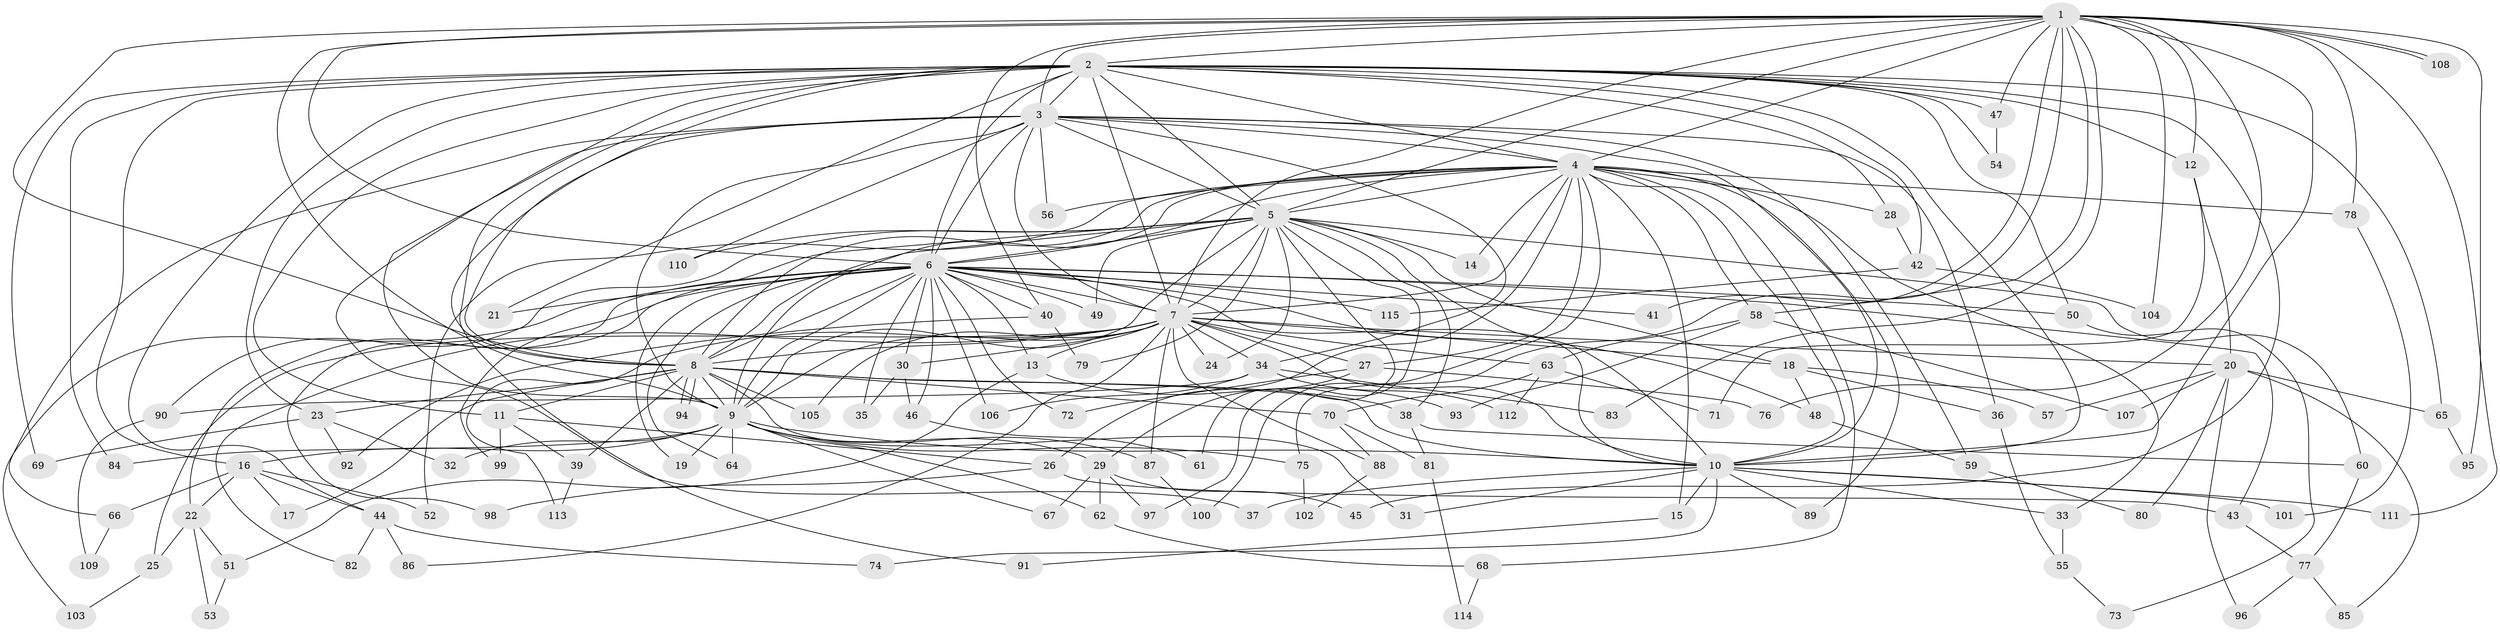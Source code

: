 // Generated by graph-tools (version 1.1) at 2025/11/02/27/25 16:11:02]
// undirected, 115 vertices, 255 edges
graph export_dot {
graph [start="1"]
  node [color=gray90,style=filled];
  1;
  2;
  3;
  4;
  5;
  6;
  7;
  8;
  9;
  10;
  11;
  12;
  13;
  14;
  15;
  16;
  17;
  18;
  19;
  20;
  21;
  22;
  23;
  24;
  25;
  26;
  27;
  28;
  29;
  30;
  31;
  32;
  33;
  34;
  35;
  36;
  37;
  38;
  39;
  40;
  41;
  42;
  43;
  44;
  45;
  46;
  47;
  48;
  49;
  50;
  51;
  52;
  53;
  54;
  55;
  56;
  57;
  58;
  59;
  60;
  61;
  62;
  63;
  64;
  65;
  66;
  67;
  68;
  69;
  70;
  71;
  72;
  73;
  74;
  75;
  76;
  77;
  78;
  79;
  80;
  81;
  82;
  83;
  84;
  85;
  86;
  87;
  88;
  89;
  90;
  91;
  92;
  93;
  94;
  95;
  96;
  97;
  98;
  99;
  100;
  101;
  102;
  103;
  104;
  105;
  106;
  107;
  108;
  109;
  110;
  111;
  112;
  113;
  114;
  115;
  1 -- 2;
  1 -- 3;
  1 -- 4;
  1 -- 5;
  1 -- 6;
  1 -- 7;
  1 -- 8;
  1 -- 9;
  1 -- 10;
  1 -- 12;
  1 -- 40;
  1 -- 41;
  1 -- 47;
  1 -- 58;
  1 -- 75;
  1 -- 76;
  1 -- 78;
  1 -- 83;
  1 -- 95;
  1 -- 104;
  1 -- 108;
  1 -- 108;
  1 -- 111;
  2 -- 3;
  2 -- 4;
  2 -- 5;
  2 -- 6;
  2 -- 7;
  2 -- 8;
  2 -- 9;
  2 -- 10;
  2 -- 11;
  2 -- 12;
  2 -- 16;
  2 -- 21;
  2 -- 23;
  2 -- 28;
  2 -- 42;
  2 -- 44;
  2 -- 45;
  2 -- 47;
  2 -- 50;
  2 -- 54;
  2 -- 65;
  2 -- 69;
  2 -- 84;
  2 -- 91;
  3 -- 4;
  3 -- 5;
  3 -- 6;
  3 -- 7;
  3 -- 8;
  3 -- 9;
  3 -- 10;
  3 -- 34;
  3 -- 36;
  3 -- 37;
  3 -- 56;
  3 -- 59;
  3 -- 66;
  3 -- 110;
  4 -- 5;
  4 -- 6;
  4 -- 7;
  4 -- 8;
  4 -- 9;
  4 -- 10;
  4 -- 14;
  4 -- 15;
  4 -- 26;
  4 -- 27;
  4 -- 28;
  4 -- 33;
  4 -- 52;
  4 -- 56;
  4 -- 58;
  4 -- 68;
  4 -- 78;
  4 -- 89;
  4 -- 100;
  5 -- 6;
  5 -- 7;
  5 -- 8;
  5 -- 9;
  5 -- 10;
  5 -- 14;
  5 -- 18;
  5 -- 24;
  5 -- 38;
  5 -- 49;
  5 -- 60;
  5 -- 61;
  5 -- 79;
  5 -- 90;
  5 -- 97;
  5 -- 99;
  5 -- 110;
  6 -- 7;
  6 -- 8;
  6 -- 9;
  6 -- 10;
  6 -- 13;
  6 -- 19;
  6 -- 21;
  6 -- 22;
  6 -- 30;
  6 -- 35;
  6 -- 40;
  6 -- 41;
  6 -- 43;
  6 -- 46;
  6 -- 48;
  6 -- 49;
  6 -- 50;
  6 -- 64;
  6 -- 72;
  6 -- 98;
  6 -- 103;
  6 -- 106;
  6 -- 115;
  7 -- 8;
  7 -- 9;
  7 -- 10;
  7 -- 13;
  7 -- 18;
  7 -- 20;
  7 -- 24;
  7 -- 25;
  7 -- 27;
  7 -- 30;
  7 -- 34;
  7 -- 63;
  7 -- 82;
  7 -- 86;
  7 -- 87;
  7 -- 88;
  7 -- 105;
  7 -- 113;
  8 -- 9;
  8 -- 10;
  8 -- 11;
  8 -- 17;
  8 -- 23;
  8 -- 31;
  8 -- 38;
  8 -- 39;
  8 -- 70;
  8 -- 94;
  8 -- 94;
  8 -- 105;
  9 -- 10;
  9 -- 16;
  9 -- 19;
  9 -- 29;
  9 -- 32;
  9 -- 62;
  9 -- 64;
  9 -- 67;
  9 -- 75;
  9 -- 84;
  9 -- 87;
  10 -- 15;
  10 -- 31;
  10 -- 33;
  10 -- 37;
  10 -- 74;
  10 -- 89;
  10 -- 101;
  10 -- 111;
  11 -- 26;
  11 -- 39;
  11 -- 99;
  12 -- 20;
  12 -- 71;
  13 -- 51;
  13 -- 93;
  15 -- 91;
  16 -- 17;
  16 -- 22;
  16 -- 44;
  16 -- 52;
  16 -- 66;
  18 -- 36;
  18 -- 48;
  18 -- 57;
  20 -- 57;
  20 -- 65;
  20 -- 80;
  20 -- 85;
  20 -- 96;
  20 -- 107;
  22 -- 25;
  22 -- 51;
  22 -- 53;
  23 -- 32;
  23 -- 69;
  23 -- 92;
  25 -- 103;
  26 -- 43;
  26 -- 98;
  27 -- 29;
  27 -- 72;
  27 -- 76;
  28 -- 42;
  29 -- 45;
  29 -- 62;
  29 -- 67;
  29 -- 97;
  30 -- 35;
  30 -- 46;
  33 -- 55;
  34 -- 83;
  34 -- 90;
  34 -- 106;
  34 -- 112;
  36 -- 55;
  38 -- 60;
  38 -- 81;
  39 -- 113;
  40 -- 79;
  40 -- 92;
  42 -- 104;
  42 -- 115;
  43 -- 77;
  44 -- 74;
  44 -- 82;
  44 -- 86;
  46 -- 61;
  47 -- 54;
  48 -- 59;
  50 -- 73;
  51 -- 53;
  55 -- 73;
  58 -- 63;
  58 -- 93;
  58 -- 107;
  59 -- 80;
  60 -- 77;
  62 -- 68;
  63 -- 70;
  63 -- 71;
  63 -- 112;
  65 -- 95;
  66 -- 109;
  68 -- 114;
  70 -- 81;
  70 -- 88;
  75 -- 102;
  77 -- 85;
  77 -- 96;
  78 -- 101;
  81 -- 114;
  87 -- 100;
  88 -- 102;
  90 -- 109;
}
